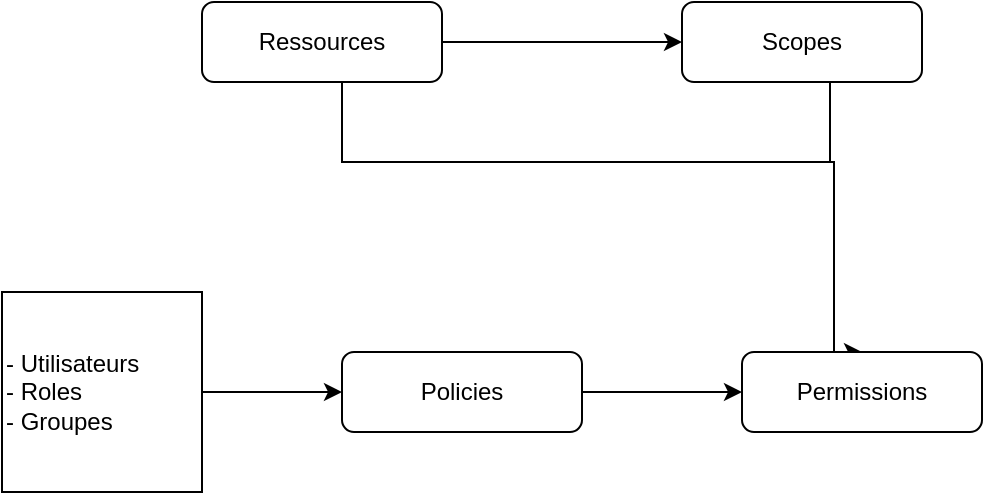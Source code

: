 <mxfile version="14.2.7" type="github">
  <diagram id="C5RBs43oDa-KdzZeNtuy" name="Page-1">
    <mxGraphModel dx="1422" dy="738" grid="1" gridSize="10" guides="1" tooltips="1" connect="1" arrows="1" fold="1" page="1" pageScale="1" pageWidth="827" pageHeight="1169" math="0" shadow="0">
      <root>
        <mxCell id="WIyWlLk6GJQsqaUBKTNV-0" />
        <mxCell id="WIyWlLk6GJQsqaUBKTNV-1" parent="WIyWlLk6GJQsqaUBKTNV-0" />
        <mxCell id="9hiHG_MVNT2x95Jfkq5F-1" value="" style="edgeStyle=orthogonalEdgeStyle;rounded=0;orthogonalLoop=1;jettySize=auto;html=1;" edge="1" parent="WIyWlLk6GJQsqaUBKTNV-1" source="WIyWlLk6GJQsqaUBKTNV-3" target="9hiHG_MVNT2x95Jfkq5F-0">
          <mxGeometry relative="1" as="geometry" />
        </mxCell>
        <mxCell id="9hiHG_MVNT2x95Jfkq5F-4" value="" style="edgeStyle=orthogonalEdgeStyle;rounded=0;orthogonalLoop=1;jettySize=auto;html=1;entryX=0.5;entryY=0;entryDx=0;entryDy=0;" edge="1" parent="WIyWlLk6GJQsqaUBKTNV-1" source="WIyWlLk6GJQsqaUBKTNV-3" target="9hiHG_MVNT2x95Jfkq5F-5">
          <mxGeometry relative="1" as="geometry">
            <mxPoint x="380" y="300" as="targetPoint" />
            <Array as="points">
              <mxPoint x="230" y="160" />
              <mxPoint x="476" y="160" />
              <mxPoint x="476" y="295" />
            </Array>
          </mxGeometry>
        </mxCell>
        <mxCell id="WIyWlLk6GJQsqaUBKTNV-3" value="Ressources" style="rounded=1;whiteSpace=wrap;html=1;fontSize=12;glass=0;strokeWidth=1;shadow=0;" parent="WIyWlLk6GJQsqaUBKTNV-1" vertex="1">
          <mxGeometry x="160" y="80" width="120" height="40" as="geometry" />
        </mxCell>
        <mxCell id="9hiHG_MVNT2x95Jfkq5F-2" value="" style="edgeStyle=orthogonalEdgeStyle;rounded=0;orthogonalLoop=1;jettySize=auto;html=1;entryX=0.5;entryY=0;entryDx=0;entryDy=0;" edge="1" parent="WIyWlLk6GJQsqaUBKTNV-1" source="9hiHG_MVNT2x95Jfkq5F-0" target="9hiHG_MVNT2x95Jfkq5F-5">
          <mxGeometry relative="1" as="geometry">
            <mxPoint x="340" y="230" as="targetPoint" />
            <Array as="points">
              <mxPoint x="474" y="160" />
              <mxPoint x="476" y="160" />
            </Array>
          </mxGeometry>
        </mxCell>
        <mxCell id="9hiHG_MVNT2x95Jfkq5F-0" value="Scopes" style="rounded=1;whiteSpace=wrap;html=1;fontSize=12;glass=0;strokeWidth=1;shadow=0;" vertex="1" parent="WIyWlLk6GJQsqaUBKTNV-1">
          <mxGeometry x="400" y="80" width="120" height="40" as="geometry" />
        </mxCell>
        <mxCell id="9hiHG_MVNT2x95Jfkq5F-5" value="Permissions" style="rounded=1;whiteSpace=wrap;html=1;fontSize=12;glass=0;strokeWidth=1;shadow=0;" vertex="1" parent="WIyWlLk6GJQsqaUBKTNV-1">
          <mxGeometry x="430" y="255" width="120" height="40" as="geometry" />
        </mxCell>
        <mxCell id="9hiHG_MVNT2x95Jfkq5F-11" value="" style="edgeStyle=orthogonalEdgeStyle;rounded=0;orthogonalLoop=1;jettySize=auto;html=1;" edge="1" parent="WIyWlLk6GJQsqaUBKTNV-1" source="9hiHG_MVNT2x95Jfkq5F-6" target="9hiHG_MVNT2x95Jfkq5F-5">
          <mxGeometry relative="1" as="geometry" />
        </mxCell>
        <mxCell id="9hiHG_MVNT2x95Jfkq5F-6" value="Policies" style="rounded=1;whiteSpace=wrap;html=1;fontSize=12;glass=0;strokeWidth=1;shadow=0;" vertex="1" parent="WIyWlLk6GJQsqaUBKTNV-1">
          <mxGeometry x="230" y="255" width="120" height="40" as="geometry" />
        </mxCell>
        <mxCell id="9hiHG_MVNT2x95Jfkq5F-10" value="" style="edgeStyle=orthogonalEdgeStyle;rounded=0;orthogonalLoop=1;jettySize=auto;html=1;" edge="1" parent="WIyWlLk6GJQsqaUBKTNV-1" source="9hiHG_MVNT2x95Jfkq5F-9" target="9hiHG_MVNT2x95Jfkq5F-6">
          <mxGeometry relative="1" as="geometry" />
        </mxCell>
        <mxCell id="9hiHG_MVNT2x95Jfkq5F-9" value="&lt;div align=&quot;left&quot;&gt;- Utilisateurs&lt;/div&gt;&lt;div align=&quot;left&quot;&gt;- Roles&lt;/div&gt;&lt;div align=&quot;left&quot;&gt;- Groupes&lt;br&gt;&lt;/div&gt;" style="whiteSpace=wrap;html=1;aspect=fixed;align=left;" vertex="1" parent="WIyWlLk6GJQsqaUBKTNV-1">
          <mxGeometry x="60" y="225" width="100" height="100" as="geometry" />
        </mxCell>
      </root>
    </mxGraphModel>
  </diagram>
</mxfile>
